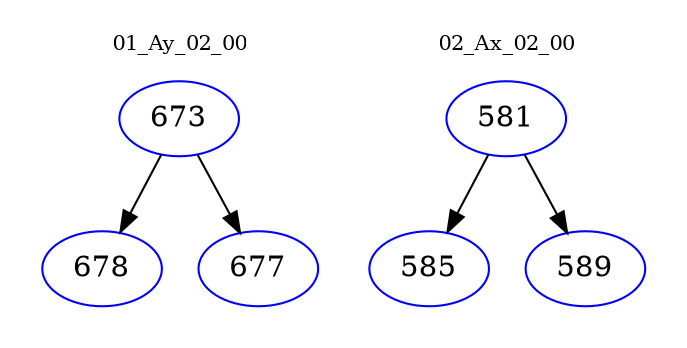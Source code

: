 digraph{
subgraph cluster_0 {
color = white
label = "01_Ay_02_00";
fontsize=10;
T0_673 [label="673", color="blue"]
T0_673 -> T0_678 [color="black"]
T0_678 [label="678", color="blue"]
T0_673 -> T0_677 [color="black"]
T0_677 [label="677", color="blue"]
}
subgraph cluster_1 {
color = white
label = "02_Ax_02_00";
fontsize=10;
T1_581 [label="581", color="blue"]
T1_581 -> T1_585 [color="black"]
T1_585 [label="585", color="blue"]
T1_581 -> T1_589 [color="black"]
T1_589 [label="589", color="blue"]
}
}
